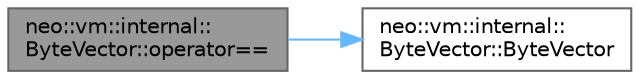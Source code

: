digraph "neo::vm::internal::ByteVector::operator=="
{
 // LATEX_PDF_SIZE
  bgcolor="transparent";
  edge [fontname=Helvetica,fontsize=10,labelfontname=Helvetica,labelfontsize=10];
  node [fontname=Helvetica,fontsize=10,shape=box,height=0.2,width=0.4];
  rankdir="LR";
  Node1 [id="Node000001",label="neo::vm::internal::\lByteVector::operator==",height=0.2,width=0.4,color="gray40", fillcolor="grey60", style="filled", fontcolor="black",tooltip="Compares this ByteVector with another ByteVector."];
  Node1 -> Node2 [id="edge2_Node000001_Node000002",color="steelblue1",style="solid",tooltip=" "];
  Node2 [id="Node000002",label="neo::vm::internal::\lByteVector::ByteVector",height=0.2,width=0.4,color="grey40", fillcolor="white", style="filled",URL="$classneo_1_1vm_1_1internal_1_1_byte_vector.html#a97368ec9546964407ddbee4bd0db83d2",tooltip="Constructs an empty ByteVector."];
}
